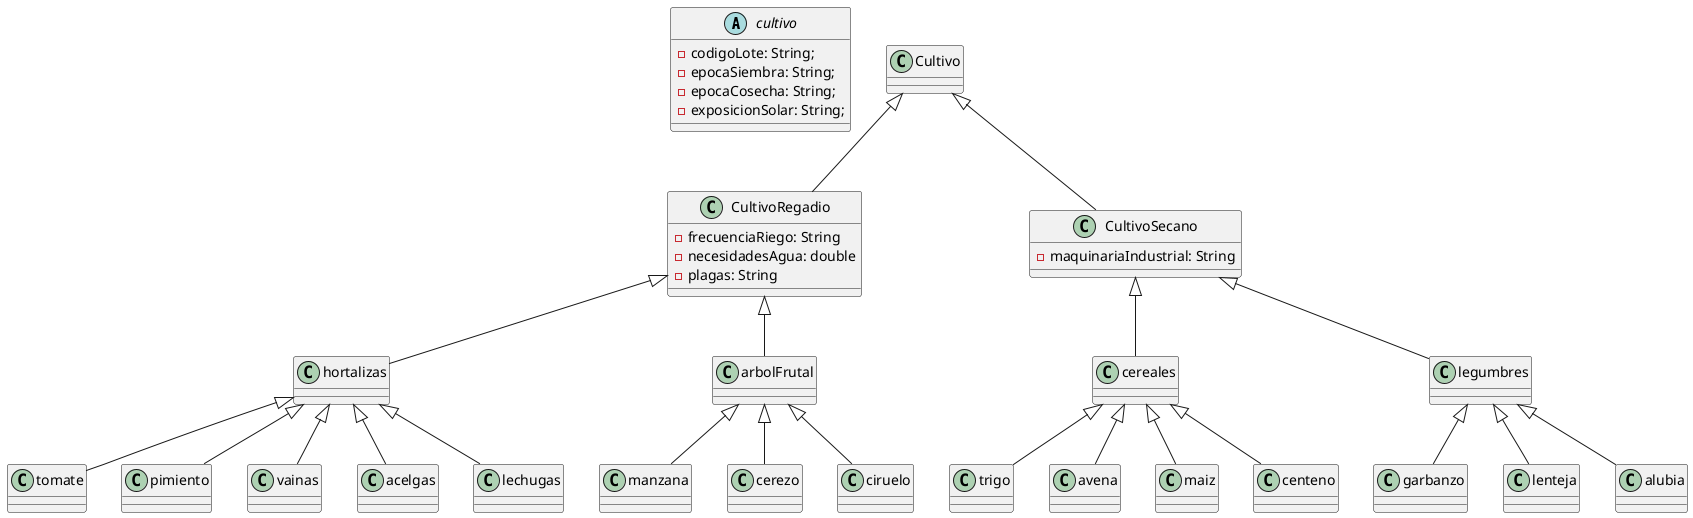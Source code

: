 @startuml

' Clase abstracta

abstract cultivo {
    -codigoLote: String;
    -epocaSiembra: String;
    -epocaCosecha: String;
    -exposicionSolar: String;
}

' Clase concreta
class CultivoRegadio {
    -frecuenciaRiego: String
    -necesidadesAgua: double
    -plagas: String
}

' Clase concreta
class CultivoSecano {
    -maquinariaIndustrial: String
}


' Relaciones de herencia
Cultivo <|-- CultivoSecano
Cultivo <|-- CultivoRegadio
CultivoSecano <|-- cereales
CultivoSecano <|-- legumbres
CultivoRegadio <|-- hortalizas
CultivoRegadio <|-- arbolFrutal
cereales <|-- trigo
cereales <|-- avena
cereales <|-- maiz
cereales <|-- centeno
legumbres <|-- garbanzo
legumbres <|-- lenteja
legumbres <|-- alubia
hortalizas <|-- tomate
hortalizas <|-- pimiento
hortalizas <|-- vainas
hortalizas <|-- acelgas
hortalizas <|-- lechugas
arbolFrutal  <|-- manzana
arbolFrutal  <|-- cerezo
arbolFrutal  <|-- ciruelo

@enduml